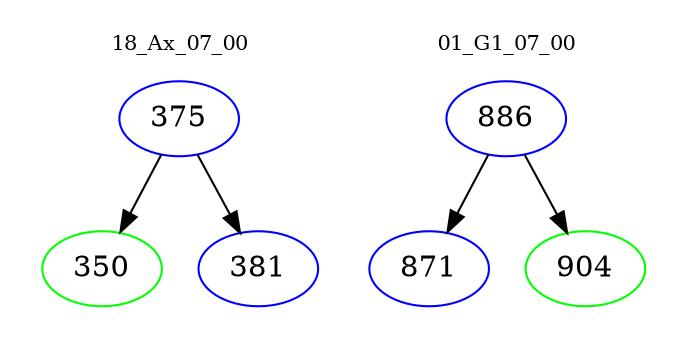 digraph{
subgraph cluster_0 {
color = white
label = "18_Ax_07_00";
fontsize=10;
T0_375 [label="375", color="blue"]
T0_375 -> T0_350 [color="black"]
T0_350 [label="350", color="green"]
T0_375 -> T0_381 [color="black"]
T0_381 [label="381", color="blue"]
}
subgraph cluster_1 {
color = white
label = "01_G1_07_00";
fontsize=10;
T1_886 [label="886", color="blue"]
T1_886 -> T1_871 [color="black"]
T1_871 [label="871", color="blue"]
T1_886 -> T1_904 [color="black"]
T1_904 [label="904", color="green"]
}
}
